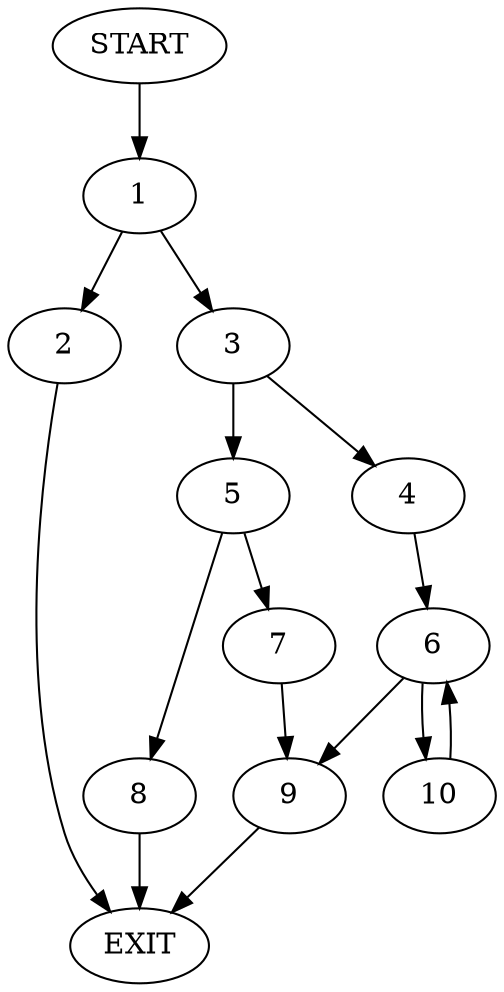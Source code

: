digraph {
0 [label="START"]
11 [label="EXIT"]
0 -> 1
1 -> 2
1 -> 3
2 -> 11
3 -> 4
3 -> 5
4 -> 6
5 -> 7
5 -> 8
8 -> 11
7 -> 9
9 -> 11
6 -> 9
6 -> 10
10 -> 6
}
